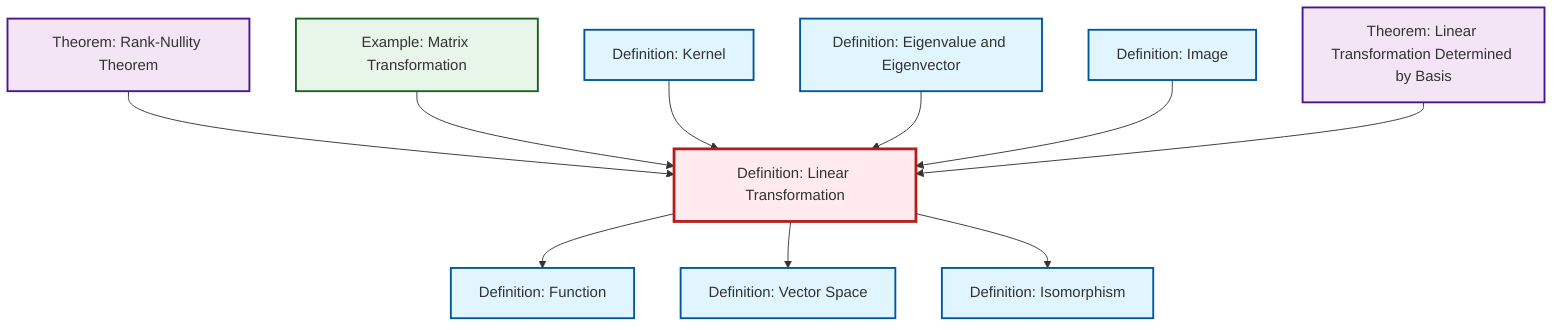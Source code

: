 graph TD
    classDef definition fill:#e1f5fe,stroke:#01579b,stroke-width:2px
    classDef theorem fill:#f3e5f5,stroke:#4a148c,stroke-width:2px
    classDef axiom fill:#fff3e0,stroke:#e65100,stroke-width:2px
    classDef example fill:#e8f5e9,stroke:#1b5e20,stroke-width:2px
    classDef current fill:#ffebee,stroke:#b71c1c,stroke-width:3px
    def-function["Definition: Function"]:::definition
    def-kernel["Definition: Kernel"]:::definition
    def-vector-space["Definition: Vector Space"]:::definition
    def-linear-transformation["Definition: Linear Transformation"]:::definition
    thm-linear-transformation-basis["Theorem: Linear Transformation Determined by Basis"]:::theorem
    def-eigenvalue-eigenvector["Definition: Eigenvalue and Eigenvector"]:::definition
    thm-rank-nullity["Theorem: Rank-Nullity Theorem"]:::theorem
    ex-matrix-transformation["Example: Matrix Transformation"]:::example
    def-isomorphism["Definition: Isomorphism"]:::definition
    def-image["Definition: Image"]:::definition
    def-linear-transformation --> def-function
    thm-rank-nullity --> def-linear-transformation
    def-linear-transformation --> def-vector-space
    ex-matrix-transformation --> def-linear-transformation
    def-kernel --> def-linear-transformation
    def-linear-transformation --> def-isomorphism
    def-eigenvalue-eigenvector --> def-linear-transformation
    def-image --> def-linear-transformation
    thm-linear-transformation-basis --> def-linear-transformation
    class def-linear-transformation current